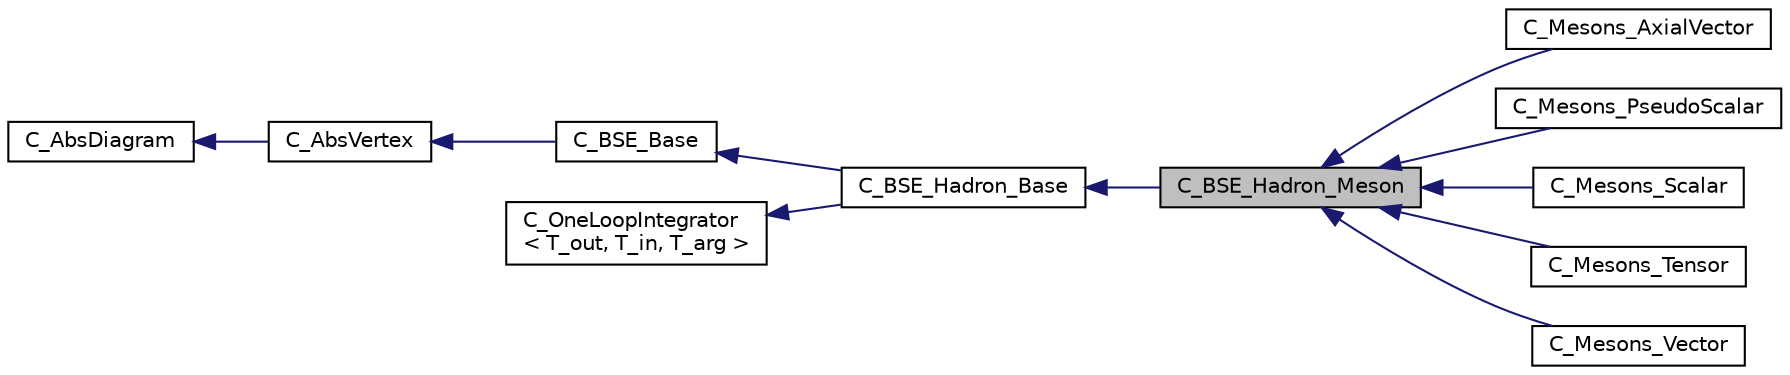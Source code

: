 digraph "C_BSE_Hadron_Meson"
{
  edge [fontname="Helvetica",fontsize="10",labelfontname="Helvetica",labelfontsize="10"];
  node [fontname="Helvetica",fontsize="10",shape=record];
  rankdir="LR";
  Node1 [label="C_BSE_Hadron_Meson",height=0.2,width=0.4,color="black", fillcolor="grey75", style="filled" fontcolor="black"];
  Node2 -> Node1 [dir="back",color="midnightblue",fontsize="10",style="solid",fontname="Helvetica"];
  Node2 [label="C_BSE_Hadron_Base",height=0.2,width=0.4,color="black", fillcolor="white", style="filled",URL="$class_c___b_s_e___hadron___base.html"];
  Node3 -> Node2 [dir="back",color="midnightblue",fontsize="10",style="solid",fontname="Helvetica"];
  Node3 [label="C_BSE_Base",height=0.2,width=0.4,color="black", fillcolor="white", style="filled",URL="$class_c___b_s_e___base.html"];
  Node4 -> Node3 [dir="back",color="midnightblue",fontsize="10",style="solid",fontname="Helvetica"];
  Node4 [label="C_AbsVertex",height=0.2,width=0.4,color="black", fillcolor="white", style="filled",URL="$class_c___abs_vertex.html"];
  Node5 -> Node4 [dir="back",color="midnightblue",fontsize="10",style="solid",fontname="Helvetica"];
  Node5 [label="C_AbsDiagram",height=0.2,width=0.4,color="black", fillcolor="white", style="filled",URL="$class_c___abs_diagram.html"];
  Node6 -> Node2 [dir="back",color="midnightblue",fontsize="10",style="solid",fontname="Helvetica"];
  Node6 [label="C_OneLoopIntegrator\l\< T_out, T_in, T_arg \>",height=0.2,width=0.4,color="black", fillcolor="white", style="filled",URL="$class_c___one_loop_integrator.html"];
  Node1 -> Node7 [dir="back",color="midnightblue",fontsize="10",style="solid",fontname="Helvetica"];
  Node7 [label="C_Mesons_AxialVector",height=0.2,width=0.4,color="black", fillcolor="white", style="filled",URL="$class_c___mesons___axial_vector.html"];
  Node1 -> Node8 [dir="back",color="midnightblue",fontsize="10",style="solid",fontname="Helvetica"];
  Node8 [label="C_Mesons_PseudoScalar",height=0.2,width=0.4,color="black", fillcolor="white", style="filled",URL="$class_c___mesons___pseudo_scalar.html"];
  Node1 -> Node9 [dir="back",color="midnightblue",fontsize="10",style="solid",fontname="Helvetica"];
  Node9 [label="C_Mesons_Scalar",height=0.2,width=0.4,color="black", fillcolor="white", style="filled",URL="$class_c___mesons___scalar.html"];
  Node1 -> Node10 [dir="back",color="midnightblue",fontsize="10",style="solid",fontname="Helvetica"];
  Node10 [label="C_Mesons_Tensor",height=0.2,width=0.4,color="black", fillcolor="white", style="filled",URL="$class_c___mesons___tensor.html"];
  Node1 -> Node11 [dir="back",color="midnightblue",fontsize="10",style="solid",fontname="Helvetica"];
  Node11 [label="C_Mesons_Vector",height=0.2,width=0.4,color="black", fillcolor="white", style="filled",URL="$class_c___mesons___vector.html"];
}
